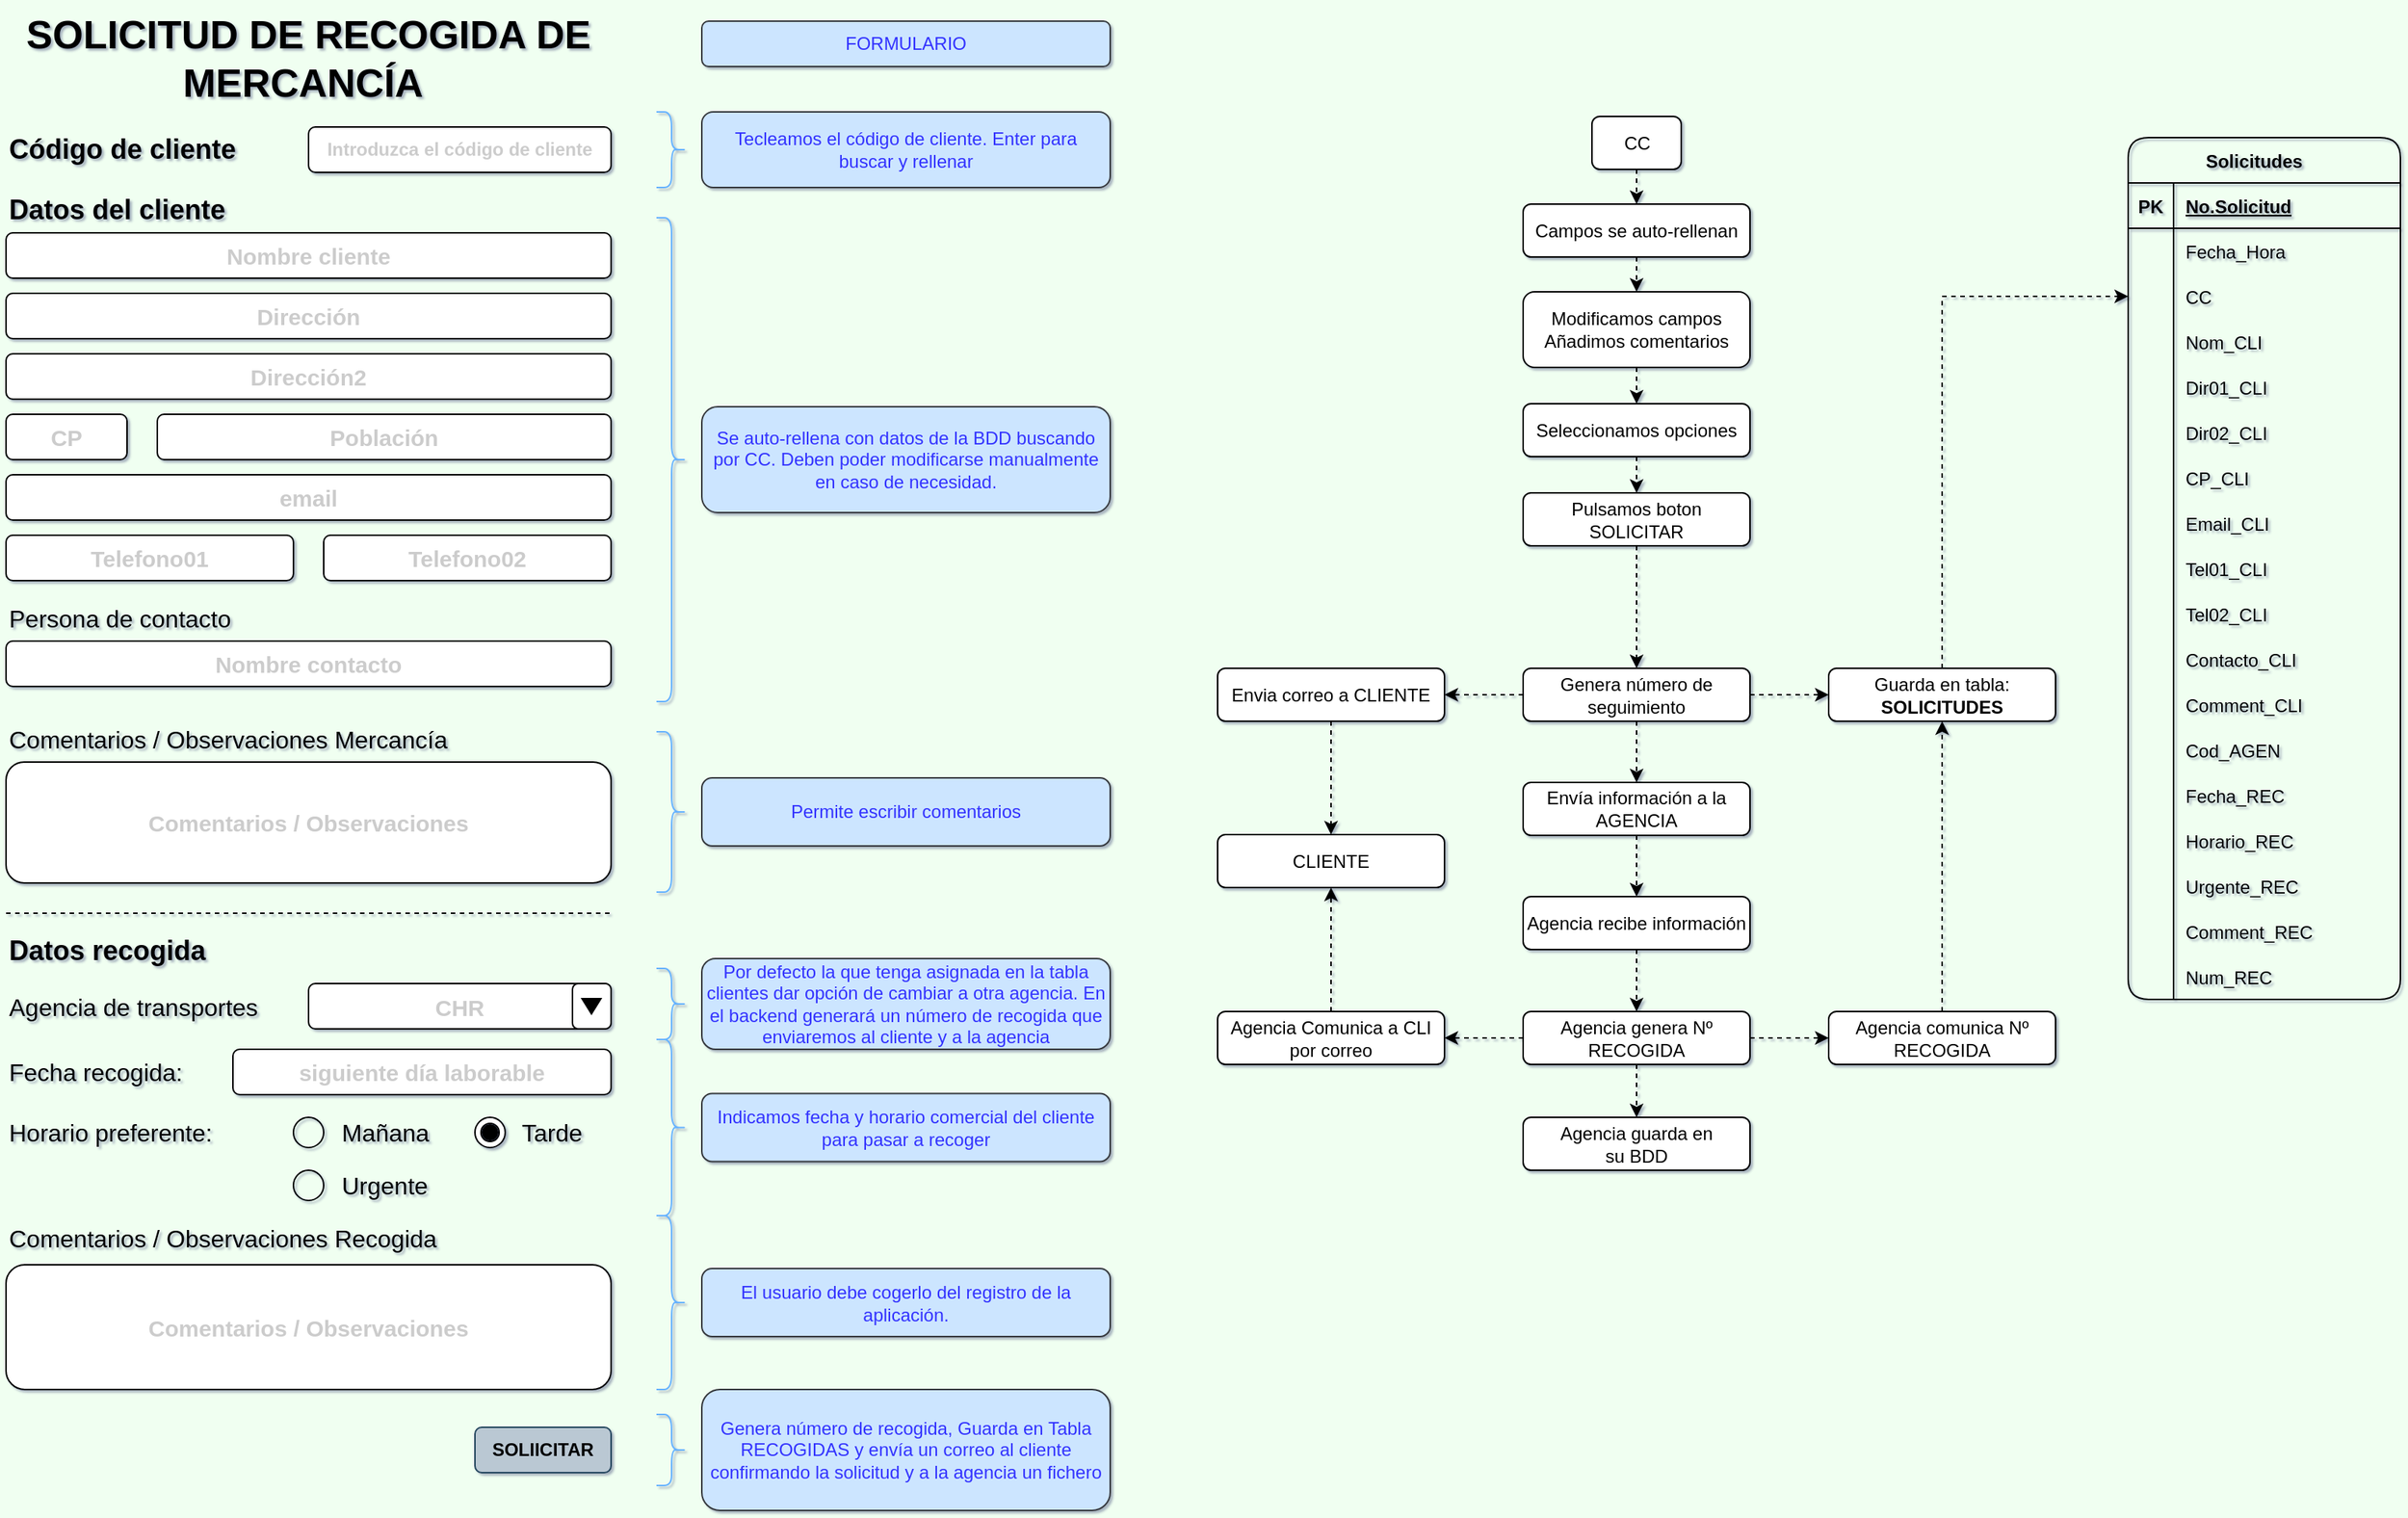 <mxfile version="16.5.1" type="device"><diagram id="wOo-8tRFZ47HPF2eUKF7" name="Página-1"><mxGraphModel dx="1038" dy="689" grid="0" gridSize="10" guides="1" tooltips="1" connect="1" arrows="1" fold="1" page="1" pageScale="1" pageWidth="827" pageHeight="1169" background="#F0FFF1" math="0" shadow="1"><root><mxCell id="0"/><mxCell id="1" parent="0"/><mxCell id="4bilqnZrPeLzldiiIifA-1" value="&lt;font color=&quot;#cccccc&quot;&gt;Nombre cliente&lt;/font&gt;" style="rounded=1;whiteSpace=wrap;html=1;fontSize=15;glass=0;sketch=0;shadow=0;fontStyle=1;align=center;" parent="1" vertex="1"><mxGeometry x="40" y="160" width="400" height="30" as="geometry"/></mxCell><mxCell id="4bilqnZrPeLzldiiIifA-2" value="&lt;b style=&quot;font-size: 18px;&quot;&gt;Código de cliente&lt;/b&gt;" style="text;html=1;align=left;verticalAlign=middle;whiteSpace=wrap;rounded=0;fontSize=18;sketch=0;glass=0;shadow=1;" parent="1" vertex="1"><mxGeometry x="40" y="90" width="200" height="30" as="geometry"/></mxCell><mxCell id="4bilqnZrPeLzldiiIifA-3" value="&lt;font color=&quot;#cccccc&quot; style=&quot;font-size: 12px;&quot;&gt;Introduzca el código de cliente&lt;/font&gt;" style="rounded=1;whiteSpace=wrap;html=1;fontSize=12;glass=0;sketch=0;shadow=0;fontStyle=1" parent="1" vertex="1"><mxGeometry x="240" y="90" width="200" height="30" as="geometry"/></mxCell><mxCell id="4bilqnZrPeLzldiiIifA-4" value="&lt;font color=&quot;#cccccc&quot;&gt;Dirección&lt;/font&gt;" style="rounded=1;whiteSpace=wrap;html=1;fontSize=15;glass=0;sketch=0;shadow=0;fontStyle=1" parent="1" vertex="1"><mxGeometry x="40" y="200" width="400" height="30" as="geometry"/></mxCell><mxCell id="4bilqnZrPeLzldiiIifA-5" value="&lt;font color=&quot;#cccccc&quot;&gt;Dirección2&lt;/font&gt;" style="rounded=1;whiteSpace=wrap;html=1;fontSize=15;glass=0;sketch=0;shadow=0;fontStyle=1" parent="1" vertex="1"><mxGeometry x="40" y="240" width="400" height="30" as="geometry"/></mxCell><mxCell id="4bilqnZrPeLzldiiIifA-6" value="&lt;font color=&quot;#cccccc&quot;&gt;CP&lt;/font&gt;" style="rounded=1;whiteSpace=wrap;html=1;fontSize=15;glass=0;sketch=0;shadow=0;fontStyle=1" parent="1" vertex="1"><mxGeometry x="40" y="280" width="80" height="30" as="geometry"/></mxCell><mxCell id="4bilqnZrPeLzldiiIifA-7" value="&lt;font color=&quot;#cccccc&quot;&gt;Población&lt;/font&gt;" style="rounded=1;whiteSpace=wrap;html=1;fontSize=15;glass=0;sketch=0;shadow=0;fontStyle=1" parent="1" vertex="1"><mxGeometry x="140" y="280" width="300" height="30" as="geometry"/></mxCell><mxCell id="4bilqnZrPeLzldiiIifA-8" value="&lt;span style=&quot;font-size: 18px;&quot;&gt;Datos del cliente&lt;/span&gt;" style="text;html=1;align=left;verticalAlign=middle;whiteSpace=wrap;rounded=0;fontSize=18;sketch=0;glass=0;shadow=1;fontStyle=1" parent="1" vertex="1"><mxGeometry x="40" y="130" width="200" height="30" as="geometry"/></mxCell><mxCell id="4bilqnZrPeLzldiiIifA-9" value="&lt;font color=&quot;#cccccc&quot;&gt;Comentarios /&amp;nbsp;&lt;/font&gt;&lt;span style=&quot;color: rgb(204 , 204 , 204)&quot;&gt;Observaciones&lt;/span&gt;" style="rounded=1;whiteSpace=wrap;html=1;fontSize=15;glass=0;sketch=0;shadow=0;fontStyle=1" parent="1" vertex="1"><mxGeometry x="40" y="510" width="400" height="80" as="geometry"/></mxCell><mxCell id="4bilqnZrPeLzldiiIifA-10" value="&lt;span&gt;Comentarios / Observaciones Mercancía&lt;/span&gt;" style="text;html=1;align=left;verticalAlign=middle;whiteSpace=wrap;rounded=0;fontSize=16;sketch=0;glass=0;shadow=1;fontStyle=0" parent="1" vertex="1"><mxGeometry x="40" y="480" width="320" height="30" as="geometry"/></mxCell><mxCell id="4bilqnZrPeLzldiiIifA-11" value="&lt;font style=&quot;font-size: 12px&quot;&gt;SOLIICITAR&lt;/font&gt;" style="rounded=1;whiteSpace=wrap;html=1;fontSize=12;glass=0;sketch=0;shadow=0;fontStyle=1;fillColor=#bac8d3;strokeColor=#23445d;fontColor=#000000;" parent="1" vertex="1"><mxGeometry x="350" y="950" width="90" height="30" as="geometry"/></mxCell><mxCell id="4bilqnZrPeLzldiiIifA-12" value="El usuario debe cogerlo del registro de la aplicación." style="rounded=1;whiteSpace=wrap;html=1;shadow=0;glass=0;sketch=0;fontSize=12;strokeColor=#36393d;labelBackgroundColor=none;fillColor=#cce5ff;fontColor=#3333FF;" parent="1" vertex="1"><mxGeometry x="500" y="845" width="270" height="45" as="geometry"/></mxCell><mxCell id="4bilqnZrPeLzldiiIifA-13" value="SOLICITUD DE RECOGIDA DE MERCANCÍA&amp;nbsp;" style="text;html=1;align=center;verticalAlign=middle;whiteSpace=wrap;rounded=0;fontSize=26;sketch=0;glass=0;shadow=1;fontStyle=1" parent="1" vertex="1"><mxGeometry x="40" y="10" width="400" height="70" as="geometry"/></mxCell><mxCell id="4bilqnZrPeLzldiiIifA-15" value="&lt;span&gt;Agencia de transportes&lt;/span&gt;" style="text;html=1;align=left;verticalAlign=middle;whiteSpace=wrap;rounded=0;fontSize=16;sketch=0;glass=0;shadow=1;fontStyle=0" parent="1" vertex="1"><mxGeometry x="40" y="656.5" width="200" height="30" as="geometry"/></mxCell><mxCell id="4bilqnZrPeLzldiiIifA-24" value="" style="group" parent="1" vertex="1" connectable="0"><mxGeometry x="240" y="656.5" width="200" height="30" as="geometry"/></mxCell><mxCell id="4bilqnZrPeLzldiiIifA-16" value="&lt;font color=&quot;#cccccc&quot;&gt;CHR&lt;/font&gt;" style="rounded=1;whiteSpace=wrap;html=1;fontSize=15;glass=0;sketch=0;shadow=0;fontStyle=1" parent="4bilqnZrPeLzldiiIifA-24" vertex="1"><mxGeometry width="200" height="30" as="geometry"/></mxCell><mxCell id="4bilqnZrPeLzldiiIifA-19" value="" style="group" parent="4bilqnZrPeLzldiiIifA-24" vertex="1" connectable="0"><mxGeometry x="185" width="15" height="30" as="geometry"/></mxCell><mxCell id="4bilqnZrPeLzldiiIifA-17" value="" style="rounded=1;whiteSpace=wrap;html=1;shadow=0;glass=0;sketch=0;fontSize=19;fontColor=#000000;strokeColor=default;" parent="4bilqnZrPeLzldiiIifA-19" vertex="1"><mxGeometry x="-10.526" width="25.526" height="30" as="geometry"/></mxCell><mxCell id="4bilqnZrPeLzldiiIifA-18" value="" style="verticalLabelPosition=bottom;verticalAlign=top;html=1;shape=mxgraph.basic.acute_triangle;dx=0.5;rounded=1;shadow=0;glass=0;sketch=0;fontSize=19;fontColor=#000000;strokeColor=default;direction=west;fillColor=#000000;" parent="4bilqnZrPeLzldiiIifA-19" vertex="1"><mxGeometry x="-4.211" y="10" width="12.505" height="10" as="geometry"/></mxCell><mxCell id="4bilqnZrPeLzldiiIifA-25" value="Tecleamos el código de cliente. Enter para &lt;br&gt;buscar y rellenar" style="rounded=1;whiteSpace=wrap;html=1;shadow=0;glass=0;sketch=0;fontSize=12;strokeColor=#36393d;labelBackgroundColor=none;fillColor=#cce5ff;fontColor=#3333FF;" parent="1" vertex="1"><mxGeometry x="500" y="80" width="270" height="50" as="geometry"/></mxCell><mxCell id="4bilqnZrPeLzldiiIifA-27" value="" style="shape=curlyBracket;whiteSpace=wrap;html=1;rounded=1;flipH=1;shadow=0;glass=0;labelBackgroundColor=none;sketch=0;fontSize=25;strokeColor=#66B2FF;fillColor=#cce5ff;" parent="1" vertex="1"><mxGeometry x="470" y="150" width="20" height="320" as="geometry"/></mxCell><mxCell id="4bilqnZrPeLzldiiIifA-28" value="" style="shape=curlyBracket;whiteSpace=wrap;html=1;rounded=1;flipH=1;shadow=0;glass=0;labelBackgroundColor=none;sketch=0;fontSize=25;strokeColor=#66B2FF;fillColor=#cce5ff;" parent="1" vertex="1"><mxGeometry x="470" y="80" width="20" height="50" as="geometry"/></mxCell><mxCell id="4bilqnZrPeLzldiiIifA-30" value="Se auto-rellena con datos de la BDD buscando por CC. Deben poder modificarse manualmente en caso de necesidad." style="rounded=1;whiteSpace=wrap;html=1;shadow=0;glass=0;sketch=0;fontSize=12;strokeColor=#36393d;labelBackgroundColor=none;fillColor=#cce5ff;fontColor=#3333FF;" parent="1" vertex="1"><mxGeometry x="500" y="275" width="270" height="70" as="geometry"/></mxCell><mxCell id="4bilqnZrPeLzldiiIifA-33" value="Por defecto la que tenga asignada en la tabla clientes dar opción de cambiar a otra agencia. En el backend generará un número de recogida que enviaremos al cliente y a la agencia" style="rounded=1;whiteSpace=wrap;html=1;shadow=0;glass=0;sketch=0;fontSize=12;strokeColor=#36393d;labelBackgroundColor=none;fillColor=#cce5ff;fontColor=#3333FF;" parent="1" vertex="1"><mxGeometry x="500" y="640" width="270" height="60" as="geometry"/></mxCell><mxCell id="4bilqnZrPeLzldiiIifA-34" value="" style="shape=curlyBracket;whiteSpace=wrap;html=1;rounded=1;flipH=1;shadow=0;glass=0;labelBackgroundColor=none;sketch=0;fontSize=25;strokeColor=#66B2FF;fillColor=#cce5ff;fontColor=#3333FF;" parent="1" vertex="1"><mxGeometry x="470" y="646.5" width="20" height="47" as="geometry"/></mxCell><mxCell id="4bilqnZrPeLzldiiIifA-35" value="" style="shape=curlyBracket;whiteSpace=wrap;html=1;rounded=1;flipH=1;shadow=0;glass=0;labelBackgroundColor=none;sketch=0;fontSize=25;strokeColor=#66B2FF;fillColor=#cce5ff;" parent="1" vertex="1"><mxGeometry x="470" y="490" width="20" height="106" as="geometry"/></mxCell><mxCell id="4bilqnZrPeLzldiiIifA-36" value="Permite escribir comentarios" style="rounded=1;whiteSpace=wrap;html=1;shadow=0;glass=0;sketch=0;fontSize=12;strokeColor=#36393d;labelBackgroundColor=none;fillColor=#cce5ff;fontColor=#3333FF;" parent="1" vertex="1"><mxGeometry x="500" y="520.5" width="270" height="45" as="geometry"/></mxCell><mxCell id="4bilqnZrPeLzldiiIifA-37" value="" style="endArrow=none;dashed=1;html=1;rounded=0;fontSize=25;fontColor=#000000;strokeColor=default;labelBackgroundColor=default;" parent="1" edge="1"><mxGeometry width="50" height="50" relative="1" as="geometry"><mxPoint x="40" y="610" as="sourcePoint"/><mxPoint x="440" y="610" as="targetPoint"/></mxGeometry></mxCell><mxCell id="4bilqnZrPeLzldiiIifA-39" value="&lt;span&gt;Comentarios / Observaciones Recogida&lt;/span&gt;" style="text;html=1;align=left;verticalAlign=middle;whiteSpace=wrap;rounded=0;fontSize=16;sketch=0;glass=0;shadow=1;fontStyle=0" parent="1" vertex="1"><mxGeometry x="40" y="810" width="320" height="30" as="geometry"/></mxCell><mxCell id="4bilqnZrPeLzldiiIifA-40" value="&lt;font color=&quot;#cccccc&quot;&gt;Comentarios /&amp;nbsp;&lt;/font&gt;&lt;span style=&quot;color: rgb(204 , 204 , 204)&quot;&gt;Observaciones&lt;/span&gt;" style="rounded=1;whiteSpace=wrap;html=1;fontSize=15;glass=0;sketch=0;shadow=0;fontStyle=1" parent="1" vertex="1"><mxGeometry x="40" y="842.5" width="400" height="82.5" as="geometry"/></mxCell><mxCell id="4bilqnZrPeLzldiiIifA-41" value="" style="shape=curlyBracket;whiteSpace=wrap;html=1;rounded=1;flipH=1;shadow=0;glass=0;labelBackgroundColor=none;sketch=0;fontSize=25;strokeColor=#66B2FF;fillColor=#cce5ff;fontColor=#3333FF;" parent="1" vertex="1"><mxGeometry x="470" y="810" width="20" height="115" as="geometry"/></mxCell><mxCell id="4bilqnZrPeLzldiiIifA-43" value="Mañana" style="text;html=1;align=left;verticalAlign=middle;whiteSpace=wrap;rounded=0;fontSize=16;sketch=0;glass=0;shadow=1;" parent="1" vertex="1"><mxGeometry x="260" y="740" width="70" height="30" as="geometry"/></mxCell><mxCell id="4bilqnZrPeLzldiiIifA-45" value="Fecha recogida:" style="text;html=1;align=left;verticalAlign=middle;whiteSpace=wrap;rounded=0;fontSize=16;sketch=0;glass=0;shadow=1;fontStyle=0" parent="1" vertex="1"><mxGeometry x="40" y="700" width="140" height="30" as="geometry"/></mxCell><mxCell id="4bilqnZrPeLzldiiIifA-46" value="Tarde" style="text;html=1;align=left;verticalAlign=middle;whiteSpace=wrap;rounded=0;fontSize=16;sketch=0;glass=0;shadow=1;" parent="1" vertex="1"><mxGeometry x="379" y="740" width="61" height="30" as="geometry"/></mxCell><mxCell id="4bilqnZrPeLzldiiIifA-51" value="" style="shape=curlyBracket;whiteSpace=wrap;html=1;rounded=1;flipH=1;shadow=0;glass=0;labelBackgroundColor=none;sketch=0;fontSize=25;strokeColor=#66B2FF;fillColor=#cce5ff;fontColor=#3333FF;" parent="1" vertex="1"><mxGeometry x="470" y="693.5" width="20" height="116.5" as="geometry"/></mxCell><mxCell id="4bilqnZrPeLzldiiIifA-52" value="Indicamos fecha y horario comercial del cliente para pasar a recoger" style="rounded=1;whiteSpace=wrap;html=1;shadow=0;glass=0;sketch=0;fontSize=12;strokeColor=#36393d;labelBackgroundColor=none;fillColor=#cce5ff;fontColor=#3333FF;" parent="1" vertex="1"><mxGeometry x="500" y="729.25" width="270" height="45" as="geometry"/></mxCell><mxCell id="4bilqnZrPeLzldiiIifA-53" value="" style="shape=curlyBracket;whiteSpace=wrap;html=1;rounded=1;flipH=1;shadow=0;glass=0;labelBackgroundColor=none;sketch=0;fontSize=25;strokeColor=#66B2FF;fillColor=#cce5ff;fontColor=#3333FF;" parent="1" vertex="1"><mxGeometry x="470" y="941.5" width="20" height="47" as="geometry"/></mxCell><mxCell id="4bilqnZrPeLzldiiIifA-54" value="Genera número de recogida, Guarda en Tabla RECOGIDAS y envía un correo al cliente confirmando la solicitud y a la agencia un fichero" style="rounded=1;whiteSpace=wrap;html=1;shadow=0;glass=0;sketch=0;fontSize=12;strokeColor=#36393d;labelBackgroundColor=none;fillColor=#cce5ff;fontColor=#3333FF;" parent="1" vertex="1"><mxGeometry x="500" y="925" width="270" height="80" as="geometry"/></mxCell><mxCell id="4bilqnZrPeLzldiiIifA-55" value="&lt;font color=&quot;#cccccc&quot;&gt;Nombre contacto&lt;/font&gt;" style="rounded=1;whiteSpace=wrap;html=1;fontSize=15;glass=0;sketch=0;shadow=0;fontStyle=1" parent="1" vertex="1"><mxGeometry x="40" y="430" width="400" height="30" as="geometry"/></mxCell><mxCell id="4bilqnZrPeLzldiiIifA-56" value="&lt;span&gt;Persona de contacto&lt;/span&gt;" style="text;html=1;align=left;verticalAlign=middle;whiteSpace=wrap;rounded=0;fontSize=16;sketch=0;glass=0;shadow=1;fontStyle=0" parent="1" vertex="1"><mxGeometry x="40" y="400" width="200" height="30" as="geometry"/></mxCell><mxCell id="4bilqnZrPeLzldiiIifA-57" value="FORMULARIO" style="rounded=1;whiteSpace=wrap;html=1;shadow=0;glass=0;sketch=0;fontSize=12;strokeColor=#36393d;labelBackgroundColor=none;fillColor=#cce5ff;fontColor=#3333FF;" parent="1" vertex="1"><mxGeometry x="500" y="20" width="270" height="30" as="geometry"/></mxCell><mxCell id="4bilqnZrPeLzldiiIifA-69" value="Horario preferente:" style="text;html=1;align=left;verticalAlign=middle;whiteSpace=wrap;rounded=0;fontSize=16;sketch=0;glass=0;shadow=1;fontStyle=0" parent="1" vertex="1"><mxGeometry x="40" y="740" width="160" height="30" as="geometry"/></mxCell><mxCell id="4bilqnZrPeLzldiiIifA-70" value="&lt;font color=&quot;#cccccc&quot;&gt;siguiente día laborable&lt;/font&gt;" style="rounded=1;whiteSpace=wrap;html=1;fontSize=15;glass=0;sketch=0;shadow=0;fontStyle=1" parent="1" vertex="1"><mxGeometry x="190" y="700" width="250" height="30" as="geometry"/></mxCell><mxCell id="4bilqnZrPeLzldiiIifA-73" value="&lt;span style=&quot;font-size: 18px;&quot;&gt;Datos recogida&lt;/span&gt;" style="text;html=1;align=left;verticalAlign=middle;whiteSpace=wrap;rounded=0;fontSize=18;sketch=0;glass=0;shadow=1;fontStyle=1" parent="1" vertex="1"><mxGeometry x="40" y="620" width="200" height="30" as="geometry"/></mxCell><mxCell id="4bilqnZrPeLzldiiIifA-81" value="" style="ellipse;whiteSpace=wrap;html=1;aspect=fixed;rounded=1;shadow=0;glass=0;labelBackgroundColor=none;sketch=0;fontSize=26;fontColor=#FFFFFF;strokeColor=#000000;fillColor=none;" parent="1" vertex="1"><mxGeometry x="230" y="745" width="20" height="20" as="geometry"/></mxCell><mxCell id="4bilqnZrPeLzldiiIifA-83" value="" style="group" parent="1" vertex="1" connectable="0"><mxGeometry x="350" y="745" width="20" height="20" as="geometry"/></mxCell><mxCell id="4bilqnZrPeLzldiiIifA-74" value="" style="verticalLabelPosition=bottom;verticalAlign=top;html=1;shape=mxgraph.flowchart.on-page_reference;rounded=1;shadow=0;glass=0;labelBackgroundColor=default;sketch=0;fontSize=26;fontColor=none;strokeColor=#000000;fillColor=#000000;noLabel=1;" parent="4bilqnZrPeLzldiiIifA-83" vertex="1"><mxGeometry x="5" y="5" width="10" height="10" as="geometry"/></mxCell><mxCell id="4bilqnZrPeLzldiiIifA-79" value="" style="verticalLabelPosition=bottom;verticalAlign=top;html=1;shape=mxgraph.basic.donut;dx=4;rounded=1;shadow=0;glass=0;labelBackgroundColor=#000000;sketch=0;fontSize=26;fontColor=#FFFFFF;strokeColor=#000000;fillColor=default;" parent="4bilqnZrPeLzldiiIifA-83" vertex="1"><mxGeometry width="20" height="20" as="geometry"/></mxCell><mxCell id="4bilqnZrPeLzldiiIifA-86" value="&lt;font color=&quot;#cccccc&quot;&gt;Telefono02&lt;/font&gt;" style="rounded=1;whiteSpace=wrap;html=1;fontSize=15;glass=0;sketch=0;shadow=0;fontStyle=1" parent="1" vertex="1"><mxGeometry x="250" y="360" width="190" height="30" as="geometry"/></mxCell><mxCell id="4bilqnZrPeLzldiiIifA-87" value="&lt;font color=&quot;#cccccc&quot;&gt;Telefono01&lt;/font&gt;" style="rounded=1;whiteSpace=wrap;html=1;fontSize=15;glass=0;sketch=0;shadow=0;fontStyle=1" parent="1" vertex="1"><mxGeometry x="40" y="360" width="190" height="30" as="geometry"/></mxCell><mxCell id="4bilqnZrPeLzldiiIifA-88" value="&lt;font color=&quot;#cccccc&quot;&gt;email&lt;/font&gt;" style="rounded=1;whiteSpace=wrap;html=1;fontSize=15;glass=0;sketch=0;shadow=0;fontStyle=1" parent="1" vertex="1"><mxGeometry x="40" y="320" width="400" height="30" as="geometry"/></mxCell><mxCell id="4bilqnZrPeLzldiiIifA-90" value="Urgente" style="text;html=1;align=left;verticalAlign=middle;whiteSpace=wrap;rounded=0;fontSize=16;sketch=0;glass=0;shadow=1;fontStyle=0" parent="1" vertex="1"><mxGeometry x="260" y="775" width="70" height="30" as="geometry"/></mxCell><mxCell id="4bilqnZrPeLzldiiIifA-101" value="" style="ellipse;whiteSpace=wrap;html=1;aspect=fixed;rounded=1;shadow=0;glass=0;labelBackgroundColor=none;sketch=0;fontSize=26;fontColor=#FFFFFF;strokeColor=#000000;fillColor=none;" parent="1" vertex="1"><mxGeometry x="230" y="780" width="20" height="20" as="geometry"/></mxCell><mxCell id="4bilqnZrPeLzldiiIifA-113" style="edgeStyle=orthogonalEdgeStyle;rounded=0;orthogonalLoop=1;jettySize=auto;html=1;exitX=0.5;exitY=1;exitDx=0;exitDy=0;entryX=0.5;entryY=0;entryDx=0;entryDy=0;dashed=1;labelBackgroundColor=default;fontSize=18;fontColor=#FFFFFF;strokeColor=default;" parent="1" source="4bilqnZrPeLzldiiIifA-102" target="4bilqnZrPeLzldiiIifA-105" edge="1"><mxGeometry relative="1" as="geometry"/></mxCell><mxCell id="4bilqnZrPeLzldiiIifA-102" value="CC" style="rounded=1;whiteSpace=wrap;html=1;shadow=0;glass=0;sketch=0;fontSize=12;labelBackgroundColor=none;" parent="1" vertex="1"><mxGeometry x="1088.5" y="83" width="59" height="35" as="geometry"/></mxCell><mxCell id="4bilqnZrPeLzldiiIifA-116" style="edgeStyle=orthogonalEdgeStyle;rounded=0;orthogonalLoop=1;jettySize=auto;html=1;exitX=0.5;exitY=1;exitDx=0;exitDy=0;entryX=0.5;entryY=0;entryDx=0;entryDy=0;dashed=1;labelBackgroundColor=default;fontSize=18;fontColor=#FFFFFF;strokeColor=default;" parent="1" source="4bilqnZrPeLzldiiIifA-103" target="4bilqnZrPeLzldiiIifA-106" edge="1"><mxGeometry relative="1" as="geometry"/></mxCell><mxCell id="4bilqnZrPeLzldiiIifA-103" value="Seleccionamos opciones" style="rounded=1;whiteSpace=wrap;html=1;shadow=0;glass=0;sketch=0;fontSize=12;labelBackgroundColor=none;" parent="1" vertex="1"><mxGeometry x="1043" y="273" width="150" height="35" as="geometry"/></mxCell><mxCell id="4bilqnZrPeLzldiiIifA-115" style="edgeStyle=orthogonalEdgeStyle;rounded=0;orthogonalLoop=1;jettySize=auto;html=1;exitX=0.5;exitY=1;exitDx=0;exitDy=0;entryX=0.5;entryY=0;entryDx=0;entryDy=0;dashed=1;labelBackgroundColor=default;fontSize=18;fontColor=#FFFFFF;strokeColor=default;" parent="1" source="4bilqnZrPeLzldiiIifA-104" target="4bilqnZrPeLzldiiIifA-103" edge="1"><mxGeometry relative="1" as="geometry"/></mxCell><mxCell id="4bilqnZrPeLzldiiIifA-104" value="&lt;span&gt;Modificamos campos&lt;/span&gt;&lt;br&gt;&lt;div&gt;&lt;span&gt;Añadimos comentarios&lt;/span&gt;&lt;/div&gt;" style="rounded=1;whiteSpace=wrap;html=1;shadow=0;glass=0;sketch=0;fontSize=12;labelBackgroundColor=none;align=center;" parent="1" vertex="1"><mxGeometry x="1043" y="199" width="150" height="50" as="geometry"/></mxCell><mxCell id="4bilqnZrPeLzldiiIifA-114" style="edgeStyle=orthogonalEdgeStyle;rounded=0;orthogonalLoop=1;jettySize=auto;html=1;exitX=0.5;exitY=1;exitDx=0;exitDy=0;entryX=0.5;entryY=0;entryDx=0;entryDy=0;dashed=1;labelBackgroundColor=default;fontSize=18;fontColor=#FFFFFF;strokeColor=default;" parent="1" source="4bilqnZrPeLzldiiIifA-105" target="4bilqnZrPeLzldiiIifA-104" edge="1"><mxGeometry relative="1" as="geometry"/></mxCell><mxCell id="4bilqnZrPeLzldiiIifA-105" value="Campos se auto-rellenan" style="rounded=1;whiteSpace=wrap;html=1;shadow=0;glass=0;sketch=0;fontSize=12;labelBackgroundColor=none;" parent="1" vertex="1"><mxGeometry x="1043" y="141" width="150" height="35" as="geometry"/></mxCell><mxCell id="4bilqnZrPeLzldiiIifA-110" value="" style="edgeStyle=orthogonalEdgeStyle;rounded=0;orthogonalLoop=1;jettySize=auto;html=1;dashed=1;labelBackgroundColor=default;fontSize=18;fontColor=#FFFFFF;strokeColor=default;exitX=0;exitY=0.5;exitDx=0;exitDy=0;entryX=1;entryY=0.5;entryDx=0;entryDy=0;" parent="1" source="4bilqnZrPeLzldiiIifA-117" target="4bilqnZrPeLzldiiIifA-108" edge="1"><mxGeometry relative="1" as="geometry"/></mxCell><mxCell id="4bilqnZrPeLzldiiIifA-112" style="edgeStyle=orthogonalEdgeStyle;rounded=0;orthogonalLoop=1;jettySize=auto;html=1;exitX=0.5;exitY=1;exitDx=0;exitDy=0;dashed=1;labelBackgroundColor=default;fontSize=18;fontColor=#FFFFFF;strokeColor=default;entryX=0.5;entryY=0;entryDx=0;entryDy=0;" parent="1" source="4bilqnZrPeLzldiiIifA-106" target="4bilqnZrPeLzldiiIifA-117" edge="1"><mxGeometry relative="1" as="geometry"><mxPoint x="1118" y="402" as="targetPoint"/></mxGeometry></mxCell><mxCell id="4bilqnZrPeLzldiiIifA-106" value="Pulsamos boton SOLICITAR" style="rounded=1;whiteSpace=wrap;html=1;shadow=0;glass=0;sketch=0;fontSize=12;labelBackgroundColor=none;" parent="1" vertex="1"><mxGeometry x="1043" y="332" width="150" height="35" as="geometry"/></mxCell><mxCell id="4bilqnZrPeLzldiiIifA-123" style="edgeStyle=orthogonalEdgeStyle;rounded=0;orthogonalLoop=1;jettySize=auto;html=1;exitX=0.5;exitY=1;exitDx=0;exitDy=0;entryX=0.5;entryY=0;entryDx=0;entryDy=0;dashed=1;labelBackgroundColor=default;fontSize=18;fontColor=#FFFFFF;strokeColor=default;" parent="1" source="4bilqnZrPeLzldiiIifA-107" target="4bilqnZrPeLzldiiIifA-119" edge="1"><mxGeometry relative="1" as="geometry"/></mxCell><mxCell id="4bilqnZrPeLzldiiIifA-107" value="Envía información a la AGENCIA" style="rounded=1;whiteSpace=wrap;html=1;shadow=0;glass=0;sketch=0;fontSize=12;labelBackgroundColor=none;" parent="1" vertex="1"><mxGeometry x="1043" y="523.5" width="150" height="35" as="geometry"/></mxCell><mxCell id="4bilqnZrPeLzldiiIifA-129" style="edgeStyle=orthogonalEdgeStyle;rounded=0;orthogonalLoop=1;jettySize=auto;html=1;exitX=0.5;exitY=1;exitDx=0;exitDy=0;entryX=0.5;entryY=0;entryDx=0;entryDy=0;dashed=1;labelBackgroundColor=default;fontSize=18;fontColor=#FFFFFF;strokeColor=default;" parent="1" source="4bilqnZrPeLzldiiIifA-108" target="4bilqnZrPeLzldiiIifA-128" edge="1"><mxGeometry relative="1" as="geometry"/></mxCell><mxCell id="4bilqnZrPeLzldiiIifA-108" value="Envia correo a CLIENTE" style="rounded=1;whiteSpace=wrap;html=1;shadow=0;glass=0;sketch=0;fontSize=12;labelBackgroundColor=none;" parent="1" vertex="1"><mxGeometry x="841" y="448" width="150" height="35" as="geometry"/></mxCell><mxCell id="4bilqnZrPeLzldiiIifA-197" style="edgeStyle=orthogonalEdgeStyle;rounded=0;orthogonalLoop=1;jettySize=auto;html=1;exitX=0.5;exitY=0;exitDx=0;exitDy=0;entryX=0;entryY=0.5;entryDx=0;entryDy=0;dashed=1;labelBackgroundColor=default;fontSize=12;fontColor=#000000;strokeColor=default;" parent="1" source="4bilqnZrPeLzldiiIifA-109" target="4bilqnZrPeLzldiiIifA-149" edge="1"><mxGeometry relative="1" as="geometry"/></mxCell><mxCell id="4bilqnZrPeLzldiiIifA-109" value="Guarda en tabla:&lt;br&gt;&lt;b&gt;SOLICITUDES&lt;/b&gt;" style="rounded=1;whiteSpace=wrap;html=1;shadow=0;glass=0;sketch=0;fontSize=12;labelBackgroundColor=none;" parent="1" vertex="1"><mxGeometry x="1245" y="448" width="150" height="35" as="geometry"/></mxCell><mxCell id="4bilqnZrPeLzldiiIifA-118" style="edgeStyle=orthogonalEdgeStyle;rounded=0;orthogonalLoop=1;jettySize=auto;html=1;exitX=1;exitY=0.5;exitDx=0;exitDy=0;dashed=1;labelBackgroundColor=default;fontSize=18;fontColor=#FFFFFF;strokeColor=default;" parent="1" source="4bilqnZrPeLzldiiIifA-117" target="4bilqnZrPeLzldiiIifA-109" edge="1"><mxGeometry relative="1" as="geometry"/></mxCell><mxCell id="4bilqnZrPeLzldiiIifA-120" style="edgeStyle=orthogonalEdgeStyle;rounded=0;orthogonalLoop=1;jettySize=auto;html=1;exitX=0.5;exitY=1;exitDx=0;exitDy=0;entryX=0.5;entryY=0;entryDx=0;entryDy=0;dashed=1;labelBackgroundColor=default;fontSize=18;fontColor=#FFFFFF;strokeColor=default;" parent="1" source="4bilqnZrPeLzldiiIifA-117" target="4bilqnZrPeLzldiiIifA-107" edge="1"><mxGeometry relative="1" as="geometry"/></mxCell><mxCell id="4bilqnZrPeLzldiiIifA-117" value="Genera número de seguimiento" style="rounded=1;whiteSpace=wrap;html=1;shadow=0;glass=0;sketch=0;fontSize=12;labelBackgroundColor=none;" parent="1" vertex="1"><mxGeometry x="1043" y="448" width="150" height="35" as="geometry"/></mxCell><mxCell id="4bilqnZrPeLzldiiIifA-124" style="edgeStyle=orthogonalEdgeStyle;rounded=0;orthogonalLoop=1;jettySize=auto;html=1;exitX=0.5;exitY=1;exitDx=0;exitDy=0;entryX=0.5;entryY=0;entryDx=0;entryDy=0;dashed=1;labelBackgroundColor=default;fontSize=18;fontColor=#FFFFFF;strokeColor=default;" parent="1" source="4bilqnZrPeLzldiiIifA-119" target="4bilqnZrPeLzldiiIifA-121" edge="1"><mxGeometry relative="1" as="geometry"/></mxCell><mxCell id="4bilqnZrPeLzldiiIifA-119" value="Agencia recibe información" style="rounded=1;whiteSpace=wrap;html=1;shadow=0;glass=0;sketch=0;fontSize=12;labelBackgroundColor=none;" parent="1" vertex="1"><mxGeometry x="1043" y="599" width="150" height="35" as="geometry"/></mxCell><mxCell id="4bilqnZrPeLzldiiIifA-126" style="edgeStyle=orthogonalEdgeStyle;rounded=0;orthogonalLoop=1;jettySize=auto;html=1;exitX=0;exitY=0.5;exitDx=0;exitDy=0;entryX=1;entryY=0.5;entryDx=0;entryDy=0;dashed=1;labelBackgroundColor=default;fontSize=18;fontColor=#FFFFFF;strokeColor=default;" parent="1" source="4bilqnZrPeLzldiiIifA-121" target="4bilqnZrPeLzldiiIifA-125" edge="1"><mxGeometry relative="1" as="geometry"/></mxCell><mxCell id="4bilqnZrPeLzldiiIifA-132" value="" style="edgeStyle=orthogonalEdgeStyle;rounded=0;orthogonalLoop=1;jettySize=auto;html=1;dashed=1;labelBackgroundColor=default;fontSize=18;fontColor=#FFFFFF;strokeColor=default;" parent="1" source="4bilqnZrPeLzldiiIifA-121" target="4bilqnZrPeLzldiiIifA-131" edge="1"><mxGeometry relative="1" as="geometry"/></mxCell><mxCell id="4bilqnZrPeLzldiiIifA-135" style="edgeStyle=orthogonalEdgeStyle;rounded=0;orthogonalLoop=1;jettySize=auto;html=1;exitX=0.5;exitY=1;exitDx=0;exitDy=0;entryX=0.5;entryY=0;entryDx=0;entryDy=0;dashed=1;labelBackgroundColor=default;fontSize=18;fontColor=#FFFFFF;strokeColor=default;" parent="1" source="4bilqnZrPeLzldiiIifA-121" target="4bilqnZrPeLzldiiIifA-134" edge="1"><mxGeometry relative="1" as="geometry"/></mxCell><mxCell id="4bilqnZrPeLzldiiIifA-121" value="Agencia genera Nº RECOGIDA" style="rounded=1;whiteSpace=wrap;html=1;shadow=0;glass=0;sketch=0;fontSize=12;labelBackgroundColor=none;" parent="1" vertex="1"><mxGeometry x="1043" y="675" width="150" height="35" as="geometry"/></mxCell><mxCell id="4bilqnZrPeLzldiiIifA-130" style="edgeStyle=orthogonalEdgeStyle;rounded=0;orthogonalLoop=1;jettySize=auto;html=1;entryX=0.5;entryY=1;entryDx=0;entryDy=0;dashed=1;labelBackgroundColor=default;fontSize=18;fontColor=#FFFFFF;strokeColor=default;" parent="1" source="4bilqnZrPeLzldiiIifA-125" target="4bilqnZrPeLzldiiIifA-128" edge="1"><mxGeometry relative="1" as="geometry"/></mxCell><mxCell id="4bilqnZrPeLzldiiIifA-125" value="Agencia Comunica a CLI por correo" style="rounded=1;whiteSpace=wrap;html=1;shadow=0;glass=0;sketch=0;fontSize=12;labelBackgroundColor=none;" parent="1" vertex="1"><mxGeometry x="841" y="675" width="150" height="35" as="geometry"/></mxCell><mxCell id="4bilqnZrPeLzldiiIifA-128" value="CLIENTE" style="rounded=1;whiteSpace=wrap;html=1;shadow=0;glass=0;sketch=0;fontSize=12;labelBackgroundColor=none;" parent="1" vertex="1"><mxGeometry x="841" y="558" width="150" height="35" as="geometry"/></mxCell><mxCell id="4bilqnZrPeLzldiiIifA-133" style="edgeStyle=orthogonalEdgeStyle;rounded=0;orthogonalLoop=1;jettySize=auto;html=1;exitX=0.5;exitY=0;exitDx=0;exitDy=0;entryX=0.5;entryY=1;entryDx=0;entryDy=0;dashed=1;labelBackgroundColor=default;fontSize=18;fontColor=#FFFFFF;strokeColor=default;" parent="1" source="4bilqnZrPeLzldiiIifA-131" target="4bilqnZrPeLzldiiIifA-109" edge="1"><mxGeometry relative="1" as="geometry"/></mxCell><mxCell id="4bilqnZrPeLzldiiIifA-131" value="Agencia comunica Nº RECOGIDA" style="rounded=1;whiteSpace=wrap;html=1;shadow=0;glass=0;sketch=0;fontSize=12;labelBackgroundColor=none;" parent="1" vertex="1"><mxGeometry x="1245" y="675" width="150" height="35" as="geometry"/></mxCell><mxCell id="4bilqnZrPeLzldiiIifA-134" value="Agencia guarda en &lt;br&gt;su BDD" style="rounded=1;whiteSpace=wrap;html=1;shadow=0;glass=0;sketch=0;fontSize=12;labelBackgroundColor=none;" parent="1" vertex="1"><mxGeometry x="1043" y="745" width="150" height="35" as="geometry"/></mxCell><mxCell id="4bilqnZrPeLzldiiIifA-142" value="Solicitudes    " style="shape=table;startSize=30;container=1;collapsible=1;childLayout=tableLayout;fixedRows=1;rowLines=0;fontStyle=1;align=center;resizeLast=1;rounded=1;shadow=0;glass=0;labelBackgroundColor=none;sketch=0;fontSize=12;fontColor=#000000;strokeColor=#000000;fillColor=none;" parent="1" vertex="1"><mxGeometry x="1443" y="97" width="180" height="570" as="geometry"><mxRectangle x="1254" y="-339" width="140" height="47" as="alternateBounds"/></mxGeometry></mxCell><mxCell id="4bilqnZrPeLzldiiIifA-143" value="" style="shape=tableRow;horizontal=0;startSize=0;swimlaneHead=0;swimlaneBody=0;fillColor=none;collapsible=0;dropTarget=0;points=[[0,0.5],[1,0.5]];portConstraint=eastwest;top=0;left=0;right=0;bottom=1;rounded=1;shadow=0;glass=0;labelBackgroundColor=none;sketch=0;fontSize=12;fontColor=#000000;strokeColor=#000000;" parent="4bilqnZrPeLzldiiIifA-142" vertex="1"><mxGeometry y="30" width="180" height="30" as="geometry"/></mxCell><mxCell id="4bilqnZrPeLzldiiIifA-144" value="PK" style="shape=partialRectangle;connectable=0;fillColor=none;top=0;left=0;bottom=0;right=0;fontStyle=1;overflow=hidden;rounded=1;shadow=0;glass=0;labelBackgroundColor=none;sketch=0;fontSize=12;fontColor=#000000;strokeColor=#000000;" parent="4bilqnZrPeLzldiiIifA-143" vertex="1"><mxGeometry width="30" height="30" as="geometry"><mxRectangle width="30" height="30" as="alternateBounds"/></mxGeometry></mxCell><mxCell id="4bilqnZrPeLzldiiIifA-145" value="No.Solicitud" style="shape=partialRectangle;connectable=0;fillColor=none;top=0;left=0;bottom=0;right=0;align=left;spacingLeft=6;fontStyle=5;overflow=hidden;rounded=1;shadow=0;glass=0;labelBackgroundColor=none;sketch=0;fontSize=12;fontColor=#000000;strokeColor=#000000;" parent="4bilqnZrPeLzldiiIifA-143" vertex="1"><mxGeometry x="30" width="150" height="30" as="geometry"><mxRectangle width="150" height="30" as="alternateBounds"/></mxGeometry></mxCell><mxCell id="4bilqnZrPeLzldiiIifA-146" value="" style="shape=tableRow;horizontal=0;startSize=0;swimlaneHead=0;swimlaneBody=0;fillColor=none;collapsible=0;dropTarget=0;points=[[0,0.5],[1,0.5]];portConstraint=eastwest;top=0;left=0;right=0;bottom=0;rounded=1;shadow=0;glass=0;labelBackgroundColor=none;sketch=0;fontSize=12;fontColor=#000000;strokeColor=#000000;" parent="4bilqnZrPeLzldiiIifA-142" vertex="1"><mxGeometry y="60" width="180" height="30" as="geometry"/></mxCell><mxCell id="4bilqnZrPeLzldiiIifA-147" value="" style="shape=partialRectangle;connectable=0;fillColor=none;top=0;left=0;bottom=0;right=0;editable=1;overflow=hidden;rounded=1;shadow=0;glass=0;labelBackgroundColor=none;sketch=0;fontSize=12;fontColor=#000000;strokeColor=#000000;" parent="4bilqnZrPeLzldiiIifA-146" vertex="1"><mxGeometry width="30" height="30" as="geometry"><mxRectangle width="30" height="30" as="alternateBounds"/></mxGeometry></mxCell><mxCell id="4bilqnZrPeLzldiiIifA-148" value="Fecha_Hora" style="shape=partialRectangle;connectable=0;fillColor=none;top=0;left=0;bottom=0;right=0;align=left;spacingLeft=6;overflow=hidden;rounded=1;shadow=0;glass=0;labelBackgroundColor=none;sketch=0;fontSize=12;fontColor=#000000;strokeColor=#000000;" parent="4bilqnZrPeLzldiiIifA-146" vertex="1"><mxGeometry x="30" width="150" height="30" as="geometry"><mxRectangle width="150" height="30" as="alternateBounds"/></mxGeometry></mxCell><mxCell id="4bilqnZrPeLzldiiIifA-149" value="" style="shape=tableRow;horizontal=0;startSize=0;swimlaneHead=0;swimlaneBody=0;fillColor=none;collapsible=0;dropTarget=0;points=[[0,0.5],[1,0.5]];portConstraint=eastwest;top=0;left=0;right=0;bottom=0;rounded=1;shadow=0;glass=0;labelBackgroundColor=none;sketch=0;fontSize=12;fontColor=#000000;strokeColor=#000000;" parent="4bilqnZrPeLzldiiIifA-142" vertex="1"><mxGeometry y="90" width="180" height="30" as="geometry"/></mxCell><mxCell id="4bilqnZrPeLzldiiIifA-150" value="" style="shape=partialRectangle;connectable=0;fillColor=none;top=0;left=0;bottom=0;right=0;editable=1;overflow=hidden;rounded=1;shadow=0;glass=0;labelBackgroundColor=none;sketch=0;fontSize=12;fontColor=#000000;strokeColor=#000000;" parent="4bilqnZrPeLzldiiIifA-149" vertex="1"><mxGeometry width="30" height="30" as="geometry"><mxRectangle width="30" height="30" as="alternateBounds"/></mxGeometry></mxCell><mxCell id="4bilqnZrPeLzldiiIifA-151" value="CC" style="shape=partialRectangle;connectable=0;fillColor=none;top=0;left=0;bottom=0;right=0;align=left;spacingLeft=6;overflow=hidden;rounded=1;shadow=0;glass=0;labelBackgroundColor=none;sketch=0;fontSize=12;fontColor=#000000;strokeColor=#000000;verticalAlign=middle;" parent="4bilqnZrPeLzldiiIifA-149" vertex="1"><mxGeometry x="30" width="150" height="30" as="geometry"><mxRectangle width="150" height="30" as="alternateBounds"/></mxGeometry></mxCell><mxCell id="4bilqnZrPeLzldiiIifA-152" value="" style="shape=tableRow;horizontal=0;startSize=0;swimlaneHead=0;swimlaneBody=0;fillColor=none;collapsible=0;dropTarget=0;points=[[0,0.5],[1,0.5]];portConstraint=eastwest;top=0;left=0;right=0;bottom=0;rounded=1;shadow=0;glass=0;labelBackgroundColor=none;sketch=0;fontSize=12;fontColor=#000000;strokeColor=#000000;" parent="4bilqnZrPeLzldiiIifA-142" vertex="1"><mxGeometry y="120" width="180" height="30" as="geometry"/></mxCell><mxCell id="4bilqnZrPeLzldiiIifA-153" value="" style="shape=partialRectangle;connectable=0;fillColor=none;top=0;left=0;bottom=0;right=0;editable=1;overflow=hidden;rounded=1;shadow=0;glass=0;labelBackgroundColor=none;sketch=0;fontSize=12;fontColor=#000000;strokeColor=#000000;" parent="4bilqnZrPeLzldiiIifA-152" vertex="1"><mxGeometry width="30" height="30" as="geometry"><mxRectangle width="30" height="30" as="alternateBounds"/></mxGeometry></mxCell><mxCell id="4bilqnZrPeLzldiiIifA-154" value="Nom_CLI" style="shape=partialRectangle;connectable=0;fillColor=none;top=0;left=0;bottom=0;right=0;align=left;spacingLeft=6;overflow=hidden;rounded=1;shadow=0;glass=0;labelBackgroundColor=none;sketch=0;fontSize=12;fontColor=#000000;strokeColor=#000000;" parent="4bilqnZrPeLzldiiIifA-152" vertex="1"><mxGeometry x="30" width="150" height="30" as="geometry"><mxRectangle width="150" height="30" as="alternateBounds"/></mxGeometry></mxCell><mxCell id="4bilqnZrPeLzldiiIifA-155" value="" style="shape=tableRow;horizontal=0;startSize=0;swimlaneHead=0;swimlaneBody=0;fillColor=none;collapsible=0;dropTarget=0;points=[[0,0.5],[1,0.5]];portConstraint=eastwest;top=0;left=0;right=0;bottom=0;rounded=1;shadow=0;glass=0;labelBackgroundColor=none;sketch=0;fontSize=12;fontColor=#000000;strokeColor=#000000;" parent="4bilqnZrPeLzldiiIifA-142" vertex="1"><mxGeometry y="150" width="180" height="30" as="geometry"/></mxCell><mxCell id="4bilqnZrPeLzldiiIifA-156" value="" style="shape=partialRectangle;connectable=0;fillColor=none;top=0;left=0;bottom=0;right=0;editable=1;overflow=hidden;rounded=1;shadow=0;glass=0;labelBackgroundColor=none;sketch=0;fontSize=12;fontColor=#000000;strokeColor=#000000;" parent="4bilqnZrPeLzldiiIifA-155" vertex="1"><mxGeometry width="30" height="30" as="geometry"><mxRectangle width="30" height="30" as="alternateBounds"/></mxGeometry></mxCell><mxCell id="4bilqnZrPeLzldiiIifA-157" value="Dir01_CLI" style="shape=partialRectangle;connectable=0;fillColor=none;top=0;left=0;bottom=0;right=0;align=left;spacingLeft=6;overflow=hidden;rounded=1;shadow=0;glass=0;labelBackgroundColor=none;sketch=0;fontSize=12;fontColor=#000000;strokeColor=#000000;" parent="4bilqnZrPeLzldiiIifA-155" vertex="1"><mxGeometry x="30" width="150" height="30" as="geometry"><mxRectangle width="150" height="30" as="alternateBounds"/></mxGeometry></mxCell><mxCell id="4bilqnZrPeLzldiiIifA-158" value="" style="shape=tableRow;horizontal=0;startSize=0;swimlaneHead=0;swimlaneBody=0;fillColor=none;collapsible=0;dropTarget=0;points=[[0,0.5],[1,0.5]];portConstraint=eastwest;top=0;left=0;right=0;bottom=0;rounded=1;shadow=0;glass=0;labelBackgroundColor=none;sketch=0;fontSize=12;fontColor=#000000;strokeColor=#000000;" parent="4bilqnZrPeLzldiiIifA-142" vertex="1"><mxGeometry y="180" width="180" height="30" as="geometry"/></mxCell><mxCell id="4bilqnZrPeLzldiiIifA-159" value="" style="shape=partialRectangle;connectable=0;fillColor=none;top=0;left=0;bottom=0;right=0;editable=1;overflow=hidden;rounded=1;shadow=0;glass=0;labelBackgroundColor=none;sketch=0;fontSize=12;fontColor=#000000;strokeColor=#000000;" parent="4bilqnZrPeLzldiiIifA-158" vertex="1"><mxGeometry width="30" height="30" as="geometry"><mxRectangle width="30" height="30" as="alternateBounds"/></mxGeometry></mxCell><mxCell id="4bilqnZrPeLzldiiIifA-160" value="Dir02_CLI" style="shape=partialRectangle;connectable=0;fillColor=none;top=0;left=0;bottom=0;right=0;align=left;spacingLeft=6;overflow=hidden;rounded=1;shadow=0;glass=0;labelBackgroundColor=none;sketch=0;fontSize=12;fontColor=#000000;strokeColor=#000000;" parent="4bilqnZrPeLzldiiIifA-158" vertex="1"><mxGeometry x="30" width="150" height="30" as="geometry"><mxRectangle width="150" height="30" as="alternateBounds"/></mxGeometry></mxCell><mxCell id="4bilqnZrPeLzldiiIifA-161" value="" style="shape=tableRow;horizontal=0;startSize=0;swimlaneHead=0;swimlaneBody=0;fillColor=none;collapsible=0;dropTarget=0;points=[[0,0.5],[1,0.5]];portConstraint=eastwest;top=0;left=0;right=0;bottom=0;rounded=1;shadow=0;glass=0;labelBackgroundColor=none;sketch=0;fontSize=12;fontColor=#000000;strokeColor=#000000;" parent="4bilqnZrPeLzldiiIifA-142" vertex="1"><mxGeometry y="210" width="180" height="30" as="geometry"/></mxCell><mxCell id="4bilqnZrPeLzldiiIifA-162" value="" style="shape=partialRectangle;connectable=0;fillColor=none;top=0;left=0;bottom=0;right=0;editable=1;overflow=hidden;rounded=1;shadow=0;glass=0;labelBackgroundColor=none;sketch=0;fontSize=12;fontColor=#000000;strokeColor=#000000;" parent="4bilqnZrPeLzldiiIifA-161" vertex="1"><mxGeometry width="30" height="30" as="geometry"><mxRectangle width="30" height="30" as="alternateBounds"/></mxGeometry></mxCell><mxCell id="4bilqnZrPeLzldiiIifA-163" value="CP_CLI" style="shape=partialRectangle;connectable=0;fillColor=none;top=0;left=0;bottom=0;right=0;align=left;spacingLeft=6;overflow=hidden;rounded=1;shadow=0;glass=0;labelBackgroundColor=none;sketch=0;fontSize=12;fontColor=#000000;strokeColor=#000000;" parent="4bilqnZrPeLzldiiIifA-161" vertex="1"><mxGeometry x="30" width="150" height="30" as="geometry"><mxRectangle width="150" height="30" as="alternateBounds"/></mxGeometry></mxCell><mxCell id="4bilqnZrPeLzldiiIifA-164" value="" style="shape=tableRow;horizontal=0;startSize=0;swimlaneHead=0;swimlaneBody=0;fillColor=none;collapsible=0;dropTarget=0;points=[[0,0.5],[1,0.5]];portConstraint=eastwest;top=0;left=0;right=0;bottom=0;rounded=1;shadow=0;glass=0;labelBackgroundColor=none;sketch=0;fontSize=12;fontColor=#000000;strokeColor=#000000;" parent="4bilqnZrPeLzldiiIifA-142" vertex="1"><mxGeometry y="240" width="180" height="30" as="geometry"/></mxCell><mxCell id="4bilqnZrPeLzldiiIifA-165" value="" style="shape=partialRectangle;connectable=0;fillColor=none;top=0;left=0;bottom=0;right=0;editable=1;overflow=hidden;rounded=1;shadow=0;glass=0;labelBackgroundColor=none;sketch=0;fontSize=12;fontColor=#000000;strokeColor=#000000;" parent="4bilqnZrPeLzldiiIifA-164" vertex="1"><mxGeometry width="30" height="30" as="geometry"><mxRectangle width="30" height="30" as="alternateBounds"/></mxGeometry></mxCell><mxCell id="4bilqnZrPeLzldiiIifA-166" value="Email_CLI" style="shape=partialRectangle;connectable=0;fillColor=none;top=0;left=0;bottom=0;right=0;align=left;spacingLeft=6;overflow=hidden;rounded=1;shadow=0;glass=0;labelBackgroundColor=none;sketch=0;fontSize=12;fontColor=#000000;strokeColor=#000000;" parent="4bilqnZrPeLzldiiIifA-164" vertex="1"><mxGeometry x="30" width="150" height="30" as="geometry"><mxRectangle width="150" height="30" as="alternateBounds"/></mxGeometry></mxCell><mxCell id="4bilqnZrPeLzldiiIifA-167" value="" style="shape=tableRow;horizontal=0;startSize=0;swimlaneHead=0;swimlaneBody=0;fillColor=none;collapsible=0;dropTarget=0;points=[[0,0.5],[1,0.5]];portConstraint=eastwest;top=0;left=0;right=0;bottom=0;rounded=1;shadow=0;glass=0;labelBackgroundColor=none;sketch=0;fontSize=12;fontColor=#000000;strokeColor=#000000;" parent="4bilqnZrPeLzldiiIifA-142" vertex="1"><mxGeometry y="270" width="180" height="30" as="geometry"/></mxCell><mxCell id="4bilqnZrPeLzldiiIifA-168" value="" style="shape=partialRectangle;connectable=0;fillColor=none;top=0;left=0;bottom=0;right=0;editable=1;overflow=hidden;rounded=1;shadow=0;glass=0;labelBackgroundColor=none;sketch=0;fontSize=12;fontColor=#000000;strokeColor=#000000;" parent="4bilqnZrPeLzldiiIifA-167" vertex="1"><mxGeometry width="30" height="30" as="geometry"><mxRectangle width="30" height="30" as="alternateBounds"/></mxGeometry></mxCell><mxCell id="4bilqnZrPeLzldiiIifA-169" value="Tel01_CLI" style="shape=partialRectangle;connectable=0;fillColor=none;top=0;left=0;bottom=0;right=0;align=left;spacingLeft=6;overflow=hidden;rounded=1;shadow=0;glass=0;labelBackgroundColor=none;sketch=0;fontSize=12;fontColor=#000000;strokeColor=#000000;" parent="4bilqnZrPeLzldiiIifA-167" vertex="1"><mxGeometry x="30" width="150" height="30" as="geometry"><mxRectangle width="150" height="30" as="alternateBounds"/></mxGeometry></mxCell><mxCell id="4bilqnZrPeLzldiiIifA-170" value="" style="shape=tableRow;horizontal=0;startSize=0;swimlaneHead=0;swimlaneBody=0;fillColor=none;collapsible=0;dropTarget=0;points=[[0,0.5],[1,0.5]];portConstraint=eastwest;top=0;left=0;right=0;bottom=0;rounded=1;shadow=0;glass=0;labelBackgroundColor=none;sketch=0;fontSize=12;fontColor=#000000;strokeColor=#000000;" parent="4bilqnZrPeLzldiiIifA-142" vertex="1"><mxGeometry y="300" width="180" height="30" as="geometry"/></mxCell><mxCell id="4bilqnZrPeLzldiiIifA-171" value="" style="shape=partialRectangle;connectable=0;fillColor=none;top=0;left=0;bottom=0;right=0;editable=1;overflow=hidden;rounded=1;shadow=0;glass=0;labelBackgroundColor=none;sketch=0;fontSize=12;fontColor=#000000;strokeColor=#000000;" parent="4bilqnZrPeLzldiiIifA-170" vertex="1"><mxGeometry width="30" height="30" as="geometry"><mxRectangle width="30" height="30" as="alternateBounds"/></mxGeometry></mxCell><mxCell id="4bilqnZrPeLzldiiIifA-172" value="Tel02_CLI   " style="shape=partialRectangle;connectable=0;fillColor=none;top=0;left=0;bottom=0;right=0;align=left;spacingLeft=6;overflow=hidden;rounded=1;shadow=0;glass=0;labelBackgroundColor=none;sketch=0;fontSize=12;fontColor=#000000;strokeColor=#000000;" parent="4bilqnZrPeLzldiiIifA-170" vertex="1"><mxGeometry x="30" width="150" height="30" as="geometry"><mxRectangle width="150" height="30" as="alternateBounds"/></mxGeometry></mxCell><mxCell id="4bilqnZrPeLzldiiIifA-173" value="" style="shape=tableRow;horizontal=0;startSize=0;swimlaneHead=0;swimlaneBody=0;fillColor=none;collapsible=0;dropTarget=0;points=[[0,0.5],[1,0.5]];portConstraint=eastwest;top=0;left=0;right=0;bottom=0;rounded=1;shadow=0;glass=0;labelBackgroundColor=none;sketch=0;fontSize=12;fontColor=#000000;strokeColor=#000000;" parent="4bilqnZrPeLzldiiIifA-142" vertex="1"><mxGeometry y="330" width="180" height="30" as="geometry"/></mxCell><mxCell id="4bilqnZrPeLzldiiIifA-174" value="" style="shape=partialRectangle;connectable=0;fillColor=none;top=0;left=0;bottom=0;right=0;editable=1;overflow=hidden;rounded=1;shadow=0;glass=0;labelBackgroundColor=none;sketch=0;fontSize=12;fontColor=#000000;strokeColor=#000000;" parent="4bilqnZrPeLzldiiIifA-173" vertex="1"><mxGeometry width="30" height="30" as="geometry"><mxRectangle width="30" height="30" as="alternateBounds"/></mxGeometry></mxCell><mxCell id="4bilqnZrPeLzldiiIifA-175" value="Contacto_CLI" style="shape=partialRectangle;connectable=0;fillColor=none;top=0;left=0;bottom=0;right=0;align=left;spacingLeft=6;overflow=hidden;rounded=1;shadow=0;glass=0;labelBackgroundColor=none;sketch=0;fontSize=12;fontColor=#000000;strokeColor=#000000;" parent="4bilqnZrPeLzldiiIifA-173" vertex="1"><mxGeometry x="30" width="150" height="30" as="geometry"><mxRectangle width="150" height="30" as="alternateBounds"/></mxGeometry></mxCell><mxCell id="4bilqnZrPeLzldiiIifA-176" value="" style="shape=tableRow;horizontal=0;startSize=0;swimlaneHead=0;swimlaneBody=0;fillColor=none;collapsible=0;dropTarget=0;points=[[0,0.5],[1,0.5]];portConstraint=eastwest;top=0;left=0;right=0;bottom=0;rounded=1;shadow=0;glass=0;labelBackgroundColor=none;sketch=0;fontSize=12;fontColor=#000000;strokeColor=#000000;" parent="4bilqnZrPeLzldiiIifA-142" vertex="1"><mxGeometry y="360" width="180" height="30" as="geometry"/></mxCell><mxCell id="4bilqnZrPeLzldiiIifA-177" value="" style="shape=partialRectangle;connectable=0;fillColor=none;top=0;left=0;bottom=0;right=0;editable=1;overflow=hidden;rounded=1;shadow=0;glass=0;labelBackgroundColor=none;sketch=0;fontSize=12;fontColor=#000000;strokeColor=#000000;" parent="4bilqnZrPeLzldiiIifA-176" vertex="1"><mxGeometry width="30" height="30" as="geometry"><mxRectangle width="30" height="30" as="alternateBounds"/></mxGeometry></mxCell><mxCell id="4bilqnZrPeLzldiiIifA-178" value="Comment_CLI" style="shape=partialRectangle;connectable=0;fillColor=none;top=0;left=0;bottom=0;right=0;align=left;spacingLeft=6;overflow=hidden;rounded=1;shadow=0;glass=0;labelBackgroundColor=none;sketch=0;fontSize=12;fontColor=#000000;strokeColor=#000000;" parent="4bilqnZrPeLzldiiIifA-176" vertex="1"><mxGeometry x="30" width="150" height="30" as="geometry"><mxRectangle width="150" height="30" as="alternateBounds"/></mxGeometry></mxCell><mxCell id="4bilqnZrPeLzldiiIifA-179" value="" style="shape=tableRow;horizontal=0;startSize=0;swimlaneHead=0;swimlaneBody=0;fillColor=none;collapsible=0;dropTarget=0;points=[[0,0.5],[1,0.5]];portConstraint=eastwest;top=0;left=0;right=0;bottom=0;rounded=1;shadow=0;glass=0;labelBackgroundColor=none;sketch=0;fontSize=12;fontColor=#000000;strokeColor=#000000;" parent="4bilqnZrPeLzldiiIifA-142" vertex="1"><mxGeometry y="390" width="180" height="30" as="geometry"/></mxCell><mxCell id="4bilqnZrPeLzldiiIifA-180" value="" style="shape=partialRectangle;connectable=0;fillColor=none;top=0;left=0;bottom=0;right=0;editable=1;overflow=hidden;rounded=1;shadow=0;glass=0;labelBackgroundColor=none;sketch=0;fontSize=12;fontColor=#000000;strokeColor=#000000;" parent="4bilqnZrPeLzldiiIifA-179" vertex="1"><mxGeometry width="30" height="30" as="geometry"><mxRectangle width="30" height="30" as="alternateBounds"/></mxGeometry></mxCell><mxCell id="4bilqnZrPeLzldiiIifA-181" value="Cod_AGEN" style="shape=partialRectangle;connectable=0;fillColor=none;top=0;left=0;bottom=0;right=0;align=left;spacingLeft=6;overflow=hidden;rounded=1;shadow=0;glass=0;labelBackgroundColor=none;sketch=0;fontSize=12;fontColor=#000000;strokeColor=#000000;" parent="4bilqnZrPeLzldiiIifA-179" vertex="1"><mxGeometry x="30" width="150" height="30" as="geometry"><mxRectangle width="150" height="30" as="alternateBounds"/></mxGeometry></mxCell><mxCell id="4bilqnZrPeLzldiiIifA-182" value="" style="shape=tableRow;horizontal=0;startSize=0;swimlaneHead=0;swimlaneBody=0;fillColor=none;collapsible=0;dropTarget=0;points=[[0,0.5],[1,0.5]];portConstraint=eastwest;top=0;left=0;right=0;bottom=0;rounded=1;shadow=0;glass=0;labelBackgroundColor=none;sketch=0;fontSize=12;fontColor=#000000;strokeColor=#000000;" parent="4bilqnZrPeLzldiiIifA-142" vertex="1"><mxGeometry y="420" width="180" height="30" as="geometry"/></mxCell><mxCell id="4bilqnZrPeLzldiiIifA-183" value="" style="shape=partialRectangle;connectable=0;fillColor=none;top=0;left=0;bottom=0;right=0;editable=1;overflow=hidden;rounded=1;shadow=0;glass=0;labelBackgroundColor=none;sketch=0;fontSize=12;fontColor=#000000;strokeColor=#000000;" parent="4bilqnZrPeLzldiiIifA-182" vertex="1"><mxGeometry width="30" height="30" as="geometry"><mxRectangle width="30" height="30" as="alternateBounds"/></mxGeometry></mxCell><mxCell id="4bilqnZrPeLzldiiIifA-184" value="Fecha_REC" style="shape=partialRectangle;connectable=0;fillColor=none;top=0;left=0;bottom=0;right=0;align=left;spacingLeft=6;overflow=hidden;rounded=1;shadow=0;glass=0;labelBackgroundColor=none;sketch=0;fontSize=12;fontColor=#000000;strokeColor=#000000;" parent="4bilqnZrPeLzldiiIifA-182" vertex="1"><mxGeometry x="30" width="150" height="30" as="geometry"><mxRectangle width="150" height="30" as="alternateBounds"/></mxGeometry></mxCell><mxCell id="4bilqnZrPeLzldiiIifA-185" value="" style="shape=tableRow;horizontal=0;startSize=0;swimlaneHead=0;swimlaneBody=0;fillColor=none;collapsible=0;dropTarget=0;points=[[0,0.5],[1,0.5]];portConstraint=eastwest;top=0;left=0;right=0;bottom=0;rounded=1;shadow=0;glass=0;labelBackgroundColor=none;sketch=0;fontSize=12;fontColor=#000000;strokeColor=#000000;" parent="4bilqnZrPeLzldiiIifA-142" vertex="1"><mxGeometry y="450" width="180" height="30" as="geometry"/></mxCell><mxCell id="4bilqnZrPeLzldiiIifA-186" value="" style="shape=partialRectangle;connectable=0;fillColor=none;top=0;left=0;bottom=0;right=0;editable=1;overflow=hidden;rounded=1;shadow=0;glass=0;labelBackgroundColor=none;sketch=0;fontSize=12;fontColor=#000000;strokeColor=#000000;" parent="4bilqnZrPeLzldiiIifA-185" vertex="1"><mxGeometry width="30" height="30" as="geometry"><mxRectangle width="30" height="30" as="alternateBounds"/></mxGeometry></mxCell><mxCell id="4bilqnZrPeLzldiiIifA-187" value="Horario_REC" style="shape=partialRectangle;connectable=0;fillColor=none;top=0;left=0;bottom=0;right=0;align=left;spacingLeft=6;overflow=hidden;rounded=1;shadow=0;glass=0;labelBackgroundColor=none;sketch=0;fontSize=12;fontColor=#000000;strokeColor=#000000;" parent="4bilqnZrPeLzldiiIifA-185" vertex="1"><mxGeometry x="30" width="150" height="30" as="geometry"><mxRectangle width="150" height="30" as="alternateBounds"/></mxGeometry></mxCell><mxCell id="4bilqnZrPeLzldiiIifA-188" value="" style="shape=tableRow;horizontal=0;startSize=0;swimlaneHead=0;swimlaneBody=0;fillColor=none;collapsible=0;dropTarget=0;points=[[0,0.5],[1,0.5]];portConstraint=eastwest;top=0;left=0;right=0;bottom=0;rounded=1;shadow=0;glass=0;labelBackgroundColor=none;sketch=0;fontSize=12;fontColor=#000000;strokeColor=#000000;" parent="4bilqnZrPeLzldiiIifA-142" vertex="1"><mxGeometry y="480" width="180" height="30" as="geometry"/></mxCell><mxCell id="4bilqnZrPeLzldiiIifA-189" value="" style="shape=partialRectangle;connectable=0;fillColor=none;top=0;left=0;bottom=0;right=0;editable=1;overflow=hidden;rounded=1;shadow=0;glass=0;labelBackgroundColor=none;sketch=0;fontSize=12;fontColor=#000000;strokeColor=#000000;" parent="4bilqnZrPeLzldiiIifA-188" vertex="1"><mxGeometry width="30" height="30" as="geometry"><mxRectangle width="30" height="30" as="alternateBounds"/></mxGeometry></mxCell><mxCell id="4bilqnZrPeLzldiiIifA-190" value="Urgente_REC" style="shape=partialRectangle;connectable=0;fillColor=none;top=0;left=0;bottom=0;right=0;align=left;spacingLeft=6;overflow=hidden;rounded=1;shadow=0;glass=0;labelBackgroundColor=none;sketch=0;fontSize=12;fontColor=#000000;strokeColor=#000000;" parent="4bilqnZrPeLzldiiIifA-188" vertex="1"><mxGeometry x="30" width="150" height="30" as="geometry"><mxRectangle width="150" height="30" as="alternateBounds"/></mxGeometry></mxCell><mxCell id="4bilqnZrPeLzldiiIifA-191" value="" style="shape=tableRow;horizontal=0;startSize=0;swimlaneHead=0;swimlaneBody=0;fillColor=none;collapsible=0;dropTarget=0;points=[[0,0.5],[1,0.5]];portConstraint=eastwest;top=0;left=0;right=0;bottom=0;rounded=1;shadow=0;glass=0;labelBackgroundColor=none;sketch=0;fontSize=12;fontColor=#000000;strokeColor=#000000;" parent="4bilqnZrPeLzldiiIifA-142" vertex="1"><mxGeometry y="510" width="180" height="30" as="geometry"/></mxCell><mxCell id="4bilqnZrPeLzldiiIifA-192" value="" style="shape=partialRectangle;connectable=0;fillColor=none;top=0;left=0;bottom=0;right=0;editable=1;overflow=hidden;rounded=1;shadow=0;glass=0;labelBackgroundColor=none;sketch=0;fontSize=12;fontColor=#000000;strokeColor=#000000;" parent="4bilqnZrPeLzldiiIifA-191" vertex="1"><mxGeometry width="30" height="30" as="geometry"><mxRectangle width="30" height="30" as="alternateBounds"/></mxGeometry></mxCell><mxCell id="4bilqnZrPeLzldiiIifA-193" value="Comment_REC " style="shape=partialRectangle;connectable=0;fillColor=none;top=0;left=0;bottom=0;right=0;align=left;spacingLeft=6;overflow=hidden;rounded=1;shadow=0;glass=0;labelBackgroundColor=none;sketch=0;fontSize=12;fontColor=#000000;strokeColor=#000000;" parent="4bilqnZrPeLzldiiIifA-191" vertex="1"><mxGeometry x="30" width="150" height="30" as="geometry"><mxRectangle width="150" height="30" as="alternateBounds"/></mxGeometry></mxCell><mxCell id="4bilqnZrPeLzldiiIifA-194" value="" style="shape=tableRow;horizontal=0;startSize=0;swimlaneHead=0;swimlaneBody=0;fillColor=none;collapsible=0;dropTarget=0;points=[[0,0.5],[1,0.5]];portConstraint=eastwest;top=0;left=0;right=0;bottom=0;rounded=1;shadow=0;glass=0;labelBackgroundColor=none;sketch=0;fontSize=12;fontColor=#000000;strokeColor=#000000;" parent="4bilqnZrPeLzldiiIifA-142" vertex="1"><mxGeometry y="540" width="180" height="30" as="geometry"/></mxCell><mxCell id="4bilqnZrPeLzldiiIifA-195" value="" style="shape=partialRectangle;connectable=0;fillColor=none;top=0;left=0;bottom=0;right=0;editable=1;overflow=hidden;rounded=1;shadow=0;glass=0;labelBackgroundColor=none;sketch=0;fontSize=12;fontColor=#000000;strokeColor=#000000;" parent="4bilqnZrPeLzldiiIifA-194" vertex="1"><mxGeometry width="30" height="30" as="geometry"><mxRectangle width="30" height="30" as="alternateBounds"/></mxGeometry></mxCell><mxCell id="4bilqnZrPeLzldiiIifA-196" value="Num_REC" style="shape=partialRectangle;connectable=0;fillColor=none;top=0;left=0;bottom=0;right=0;align=left;spacingLeft=6;overflow=hidden;rounded=1;shadow=0;glass=0;labelBackgroundColor=none;sketch=0;fontSize=12;fontColor=#000000;strokeColor=#000000;" parent="4bilqnZrPeLzldiiIifA-194" vertex="1"><mxGeometry x="30" width="150" height="30" as="geometry"><mxRectangle width="150" height="30" as="alternateBounds"/></mxGeometry></mxCell></root></mxGraphModel></diagram></mxfile>